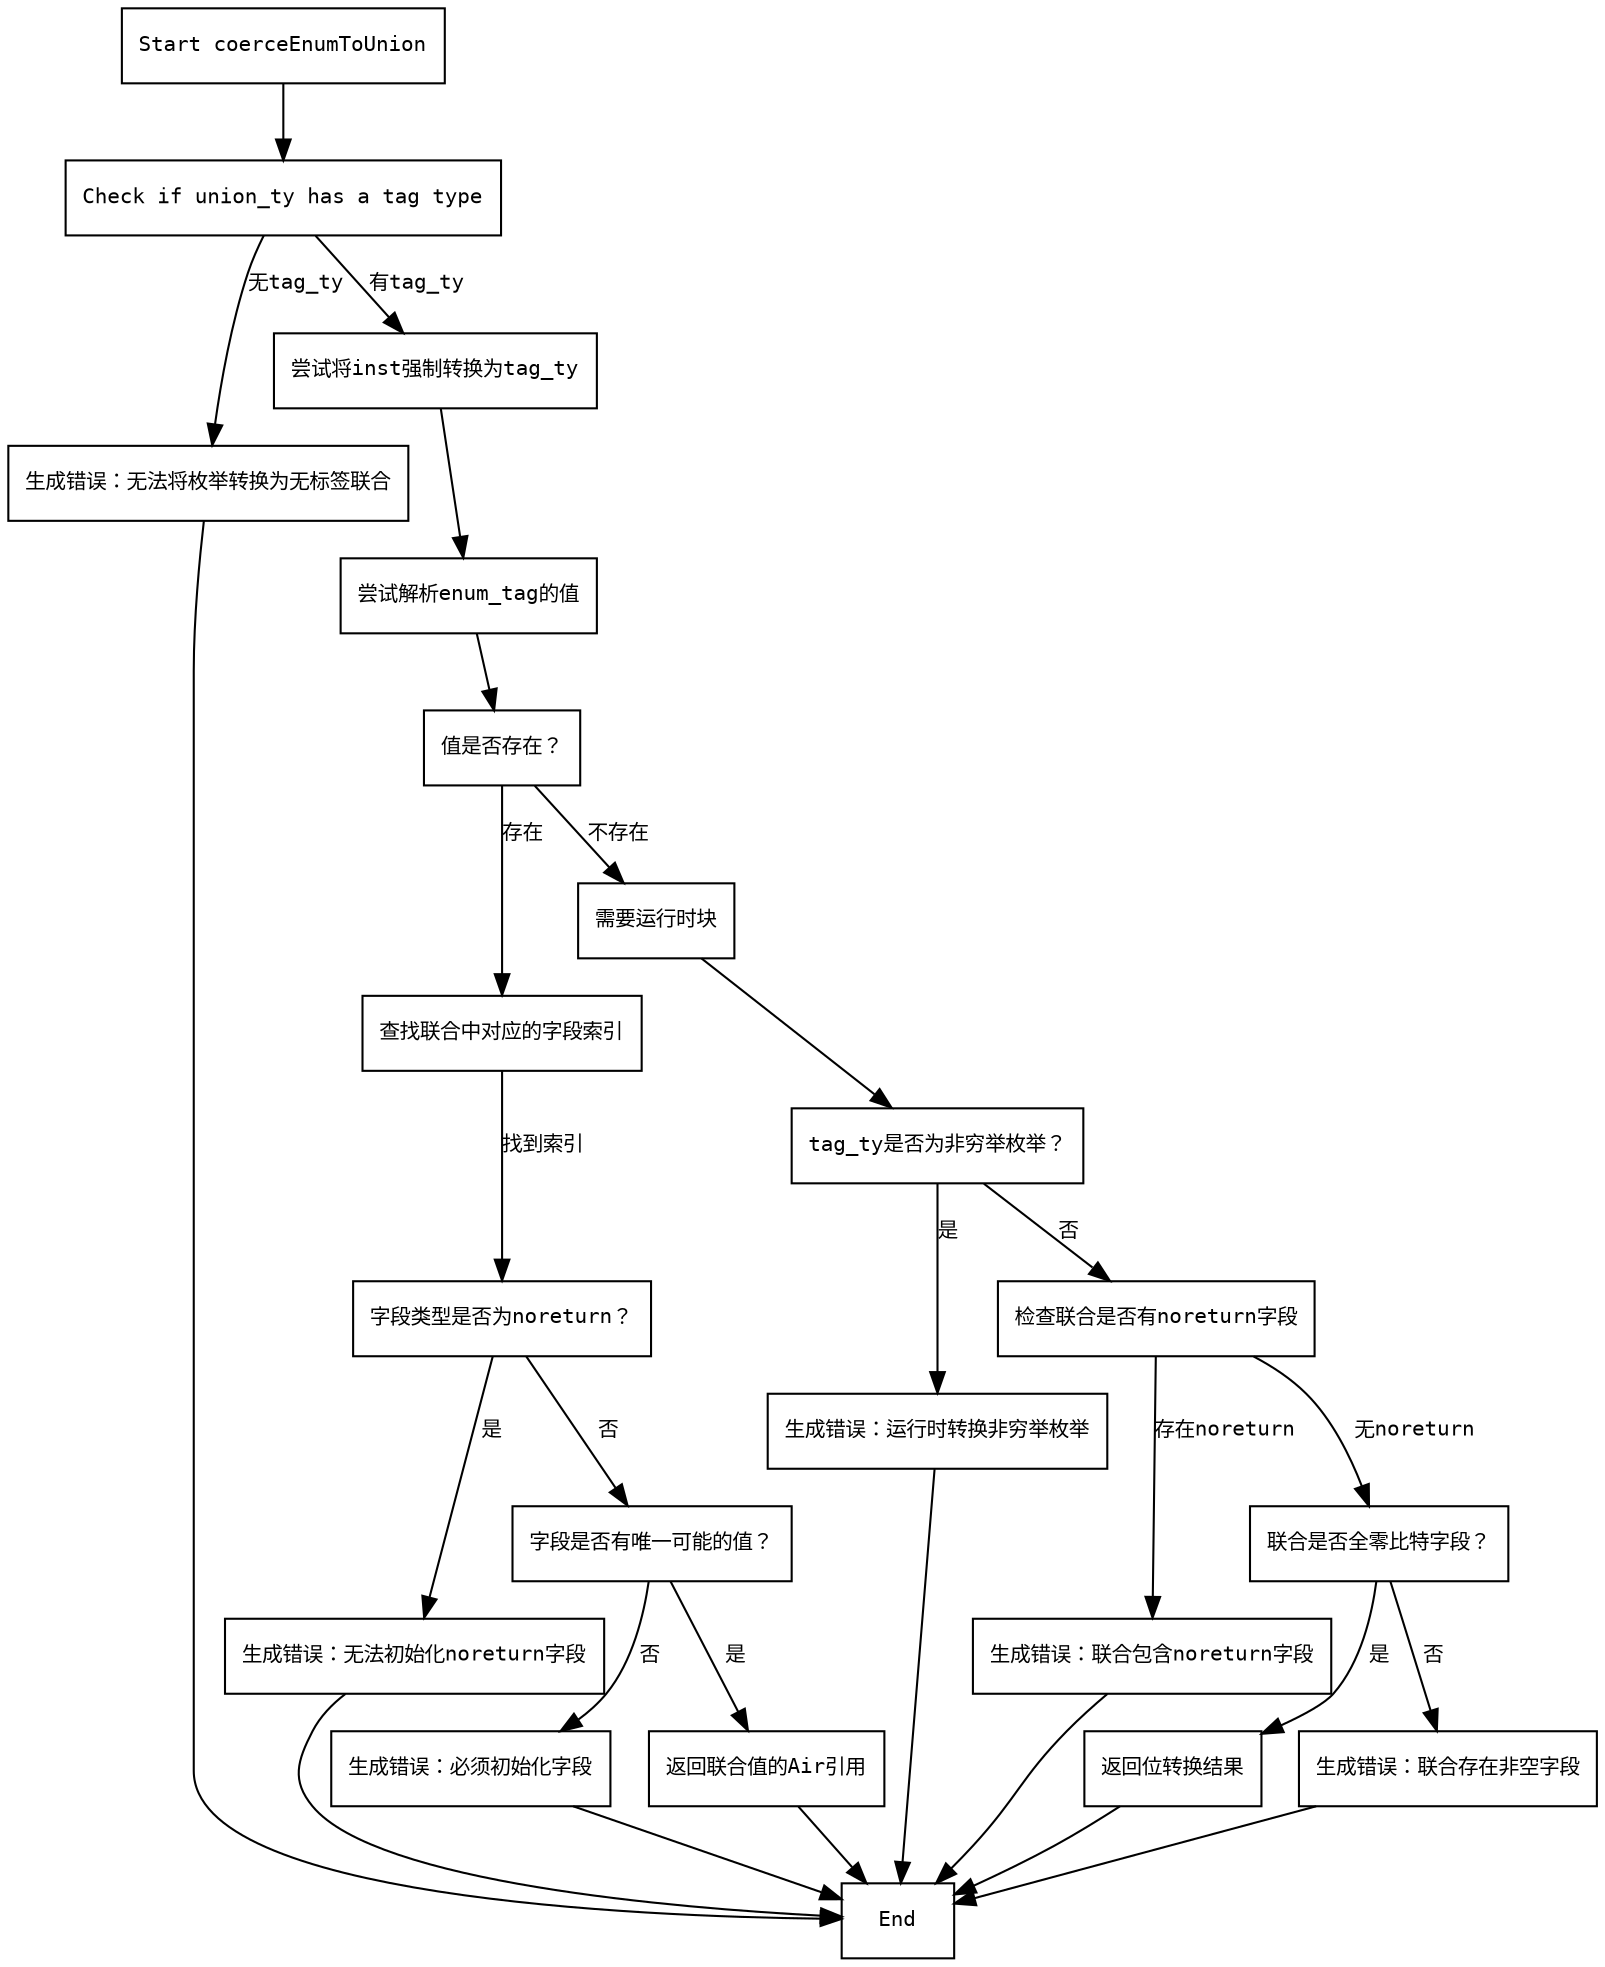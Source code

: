 
digraph flowchart {
    node [shape=rectangle, fontname="Courier", fontsize="10"];
    edge [fontname="Courier", fontsize="10"];

    start [label="Start coerceEnumToUnion"];
    check_tag_ty [label="Check if union_ty has a tag type"];
    err_no_tag [label="生成错误：无法将枚举转换为无标签联合"];
    coerce_enum [label="尝试将inst强制转换为tag_ty"];
    resolve_val [label="尝试解析enum_tag的值"];
    val_exists [label="值是否存在？"];
    find_field_index [label="查找联合中对应的字段索引"];
    check_noreturn [label="字段类型是否为noreturn？"];
    err_noreturn [label="生成错误：无法初始化noreturn字段"];
    check_one_possible_value [label="字段是否有唯一可能的值？"];
    err_need_init [label="生成错误：必须初始化字段"];
    return_opv [label="返回联合值的Air引用"];
    require_runtime_block [label="需要运行时块"];
    check_nonexhaustive [label="tag_ty是否为非穷举枚举？"];
    err_nonexhaustive [label="生成错误：运行时转换非穷举枚举"];
    check_noreturn_fields [label="检查联合是否有noreturn字段"];
    err_has_noreturn [label="生成错误：联合包含noreturn字段"];
    check_zero_bit_fields [label="联合是否全零比特字段？"];
    return_bitcast [label="返回位转换结果"];
    err_non_void_fields [label="生成错误：联合存在非空字段"];
    end [label="End"];

    start -> check_tag_ty;
    check_tag_ty -> err_no_tag [label="无tag_ty"];
    check_tag_ty -> coerce_enum [label="有tag_ty"];
    coerce_enum -> resolve_val;
    resolve_val -> val_exists;
    val_exists -> find_field_index [label="存在"];
    val_exists -> require_runtime_block [label="不存在"];
    find_field_index -> check_noreturn [label="找到索引"];
    check_noreturn -> err_noreturn [label="是"];
    check_noreturn -> check_one_possible_value [label="否"];
    check_one_possible_value -> err_need_init [label="否"];
    check_one_possible_value -> return_opv [label="是"];
    require_runtime_block -> check_nonexhaustive;
    check_nonexhaustive -> err_nonexhaustive [label="是"];
    check_nonexhaustive -> check_noreturn_fields [label="否"];
    check_noreturn_fields -> err_has_noreturn [label="存在noreturn"];
    check_noreturn_fields -> check_zero_bit_fields [label="无noreturn"];
    check_zero_bit_fields -> return_bitcast [label="是"];
    check_zero_bit_fields -> err_non_void_fields [label="否"];

    // 错误处理统一指向end
    err_no_tag -> end;
    err_noreturn -> end;
    err_need_init -> end;
    err_nonexhaustive -> end;
    err_has_noreturn -> end;
    err_non_void_fields -> end;
    return_opv -> end;
    return_bitcast -> end;
}

